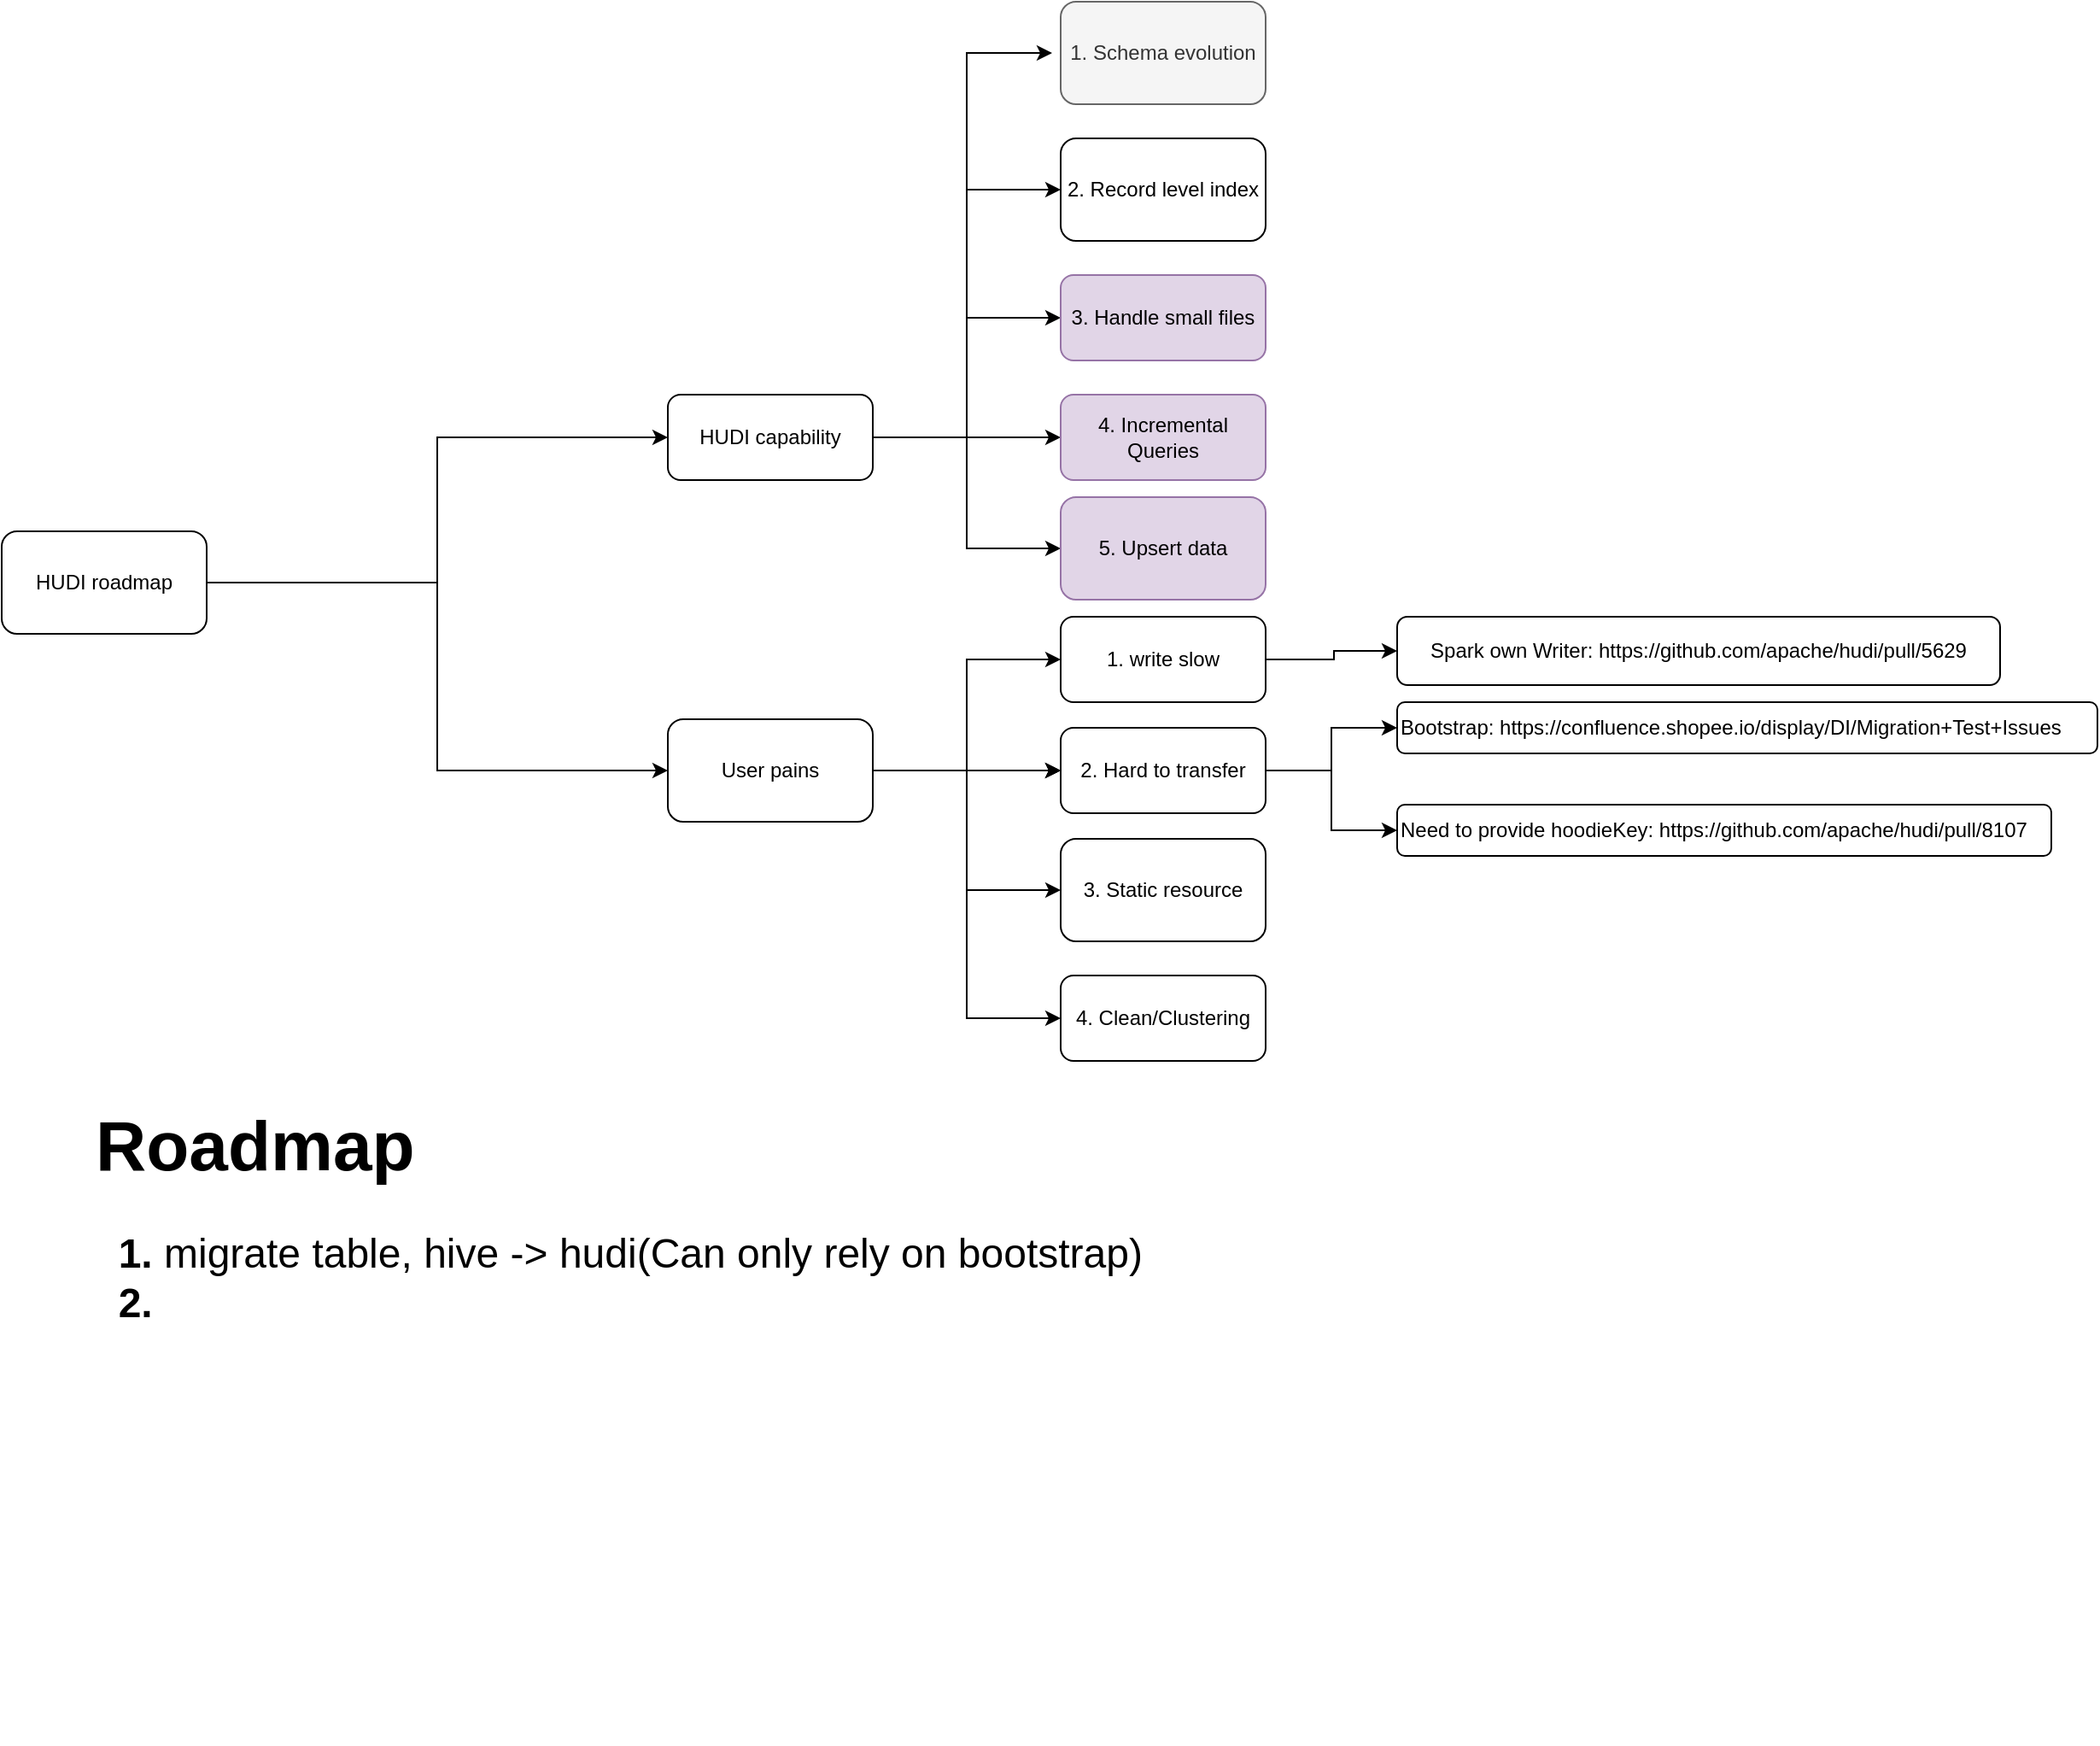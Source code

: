 <mxfile version="21.6.6" type="github">
  <diagram name="Page-1" id="R0FIyfisDtVrJZoIkp6r">
    <mxGraphModel dx="2133" dy="836" grid="1" gridSize="10" guides="1" tooltips="1" connect="1" arrows="1" fold="1" page="1" pageScale="1" pageWidth="827" pageHeight="1169" math="0" shadow="0">
      <root>
        <mxCell id="0" />
        <mxCell id="1" parent="0" />
        <mxCell id="d55Q-Z8V3TNJqYMnC0qO-3" value="" style="edgeStyle=orthogonalEdgeStyle;rounded=0;orthogonalLoop=1;jettySize=auto;html=1;entryX=0;entryY=0.5;entryDx=0;entryDy=0;" edge="1" parent="1" source="d55Q-Z8V3TNJqYMnC0qO-1" target="d55Q-Z8V3TNJqYMnC0qO-2">
          <mxGeometry relative="1" as="geometry" />
        </mxCell>
        <mxCell id="d55Q-Z8V3TNJqYMnC0qO-20" value="" style="edgeStyle=orthogonalEdgeStyle;rounded=0;orthogonalLoop=1;jettySize=auto;html=1;entryX=0;entryY=0.5;entryDx=0;entryDy=0;" edge="1" parent="1" source="d55Q-Z8V3TNJqYMnC0qO-1" target="d55Q-Z8V3TNJqYMnC0qO-19">
          <mxGeometry relative="1" as="geometry" />
        </mxCell>
        <mxCell id="d55Q-Z8V3TNJqYMnC0qO-1" value="HUDI roadmap" style="rounded=1;whiteSpace=wrap;html=1;" vertex="1" parent="1">
          <mxGeometry x="-220" y="350" width="120" height="60" as="geometry" />
        </mxCell>
        <mxCell id="d55Q-Z8V3TNJqYMnC0qO-7" value="" style="edgeStyle=orthogonalEdgeStyle;rounded=0;orthogonalLoop=1;jettySize=auto;html=1;entryX=0;entryY=0.5;entryDx=0;entryDy=0;exitX=1;exitY=0.5;exitDx=0;exitDy=0;" edge="1" parent="1">
          <mxGeometry relative="1" as="geometry">
            <mxPoint x="285" y="295" as="sourcePoint" />
            <mxPoint x="395" y="70" as="targetPoint" />
            <Array as="points">
              <mxPoint x="345" y="295" />
              <mxPoint x="345" y="70" />
            </Array>
          </mxGeometry>
        </mxCell>
        <mxCell id="d55Q-Z8V3TNJqYMnC0qO-9" value="" style="edgeStyle=orthogonalEdgeStyle;rounded=0;orthogonalLoop=1;jettySize=auto;html=1;entryX=0;entryY=0.5;entryDx=0;entryDy=0;" edge="1" parent="1" source="d55Q-Z8V3TNJqYMnC0qO-2" target="d55Q-Z8V3TNJqYMnC0qO-8">
          <mxGeometry relative="1" as="geometry" />
        </mxCell>
        <mxCell id="d55Q-Z8V3TNJqYMnC0qO-12" value="" style="edgeStyle=orthogonalEdgeStyle;rounded=0;orthogonalLoop=1;jettySize=auto;html=1;entryX=0;entryY=0.5;entryDx=0;entryDy=0;" edge="1" parent="1" source="d55Q-Z8V3TNJqYMnC0qO-2" target="d55Q-Z8V3TNJqYMnC0qO-11">
          <mxGeometry relative="1" as="geometry" />
        </mxCell>
        <mxCell id="d55Q-Z8V3TNJqYMnC0qO-14" value="" style="edgeStyle=orthogonalEdgeStyle;rounded=0;orthogonalLoop=1;jettySize=auto;html=1;entryX=0;entryY=0.5;entryDx=0;entryDy=0;" edge="1" parent="1" source="d55Q-Z8V3TNJqYMnC0qO-2" target="d55Q-Z8V3TNJqYMnC0qO-13">
          <mxGeometry relative="1" as="geometry" />
        </mxCell>
        <mxCell id="d55Q-Z8V3TNJqYMnC0qO-18" value="" style="edgeStyle=orthogonalEdgeStyle;rounded=0;orthogonalLoop=1;jettySize=auto;html=1;entryX=0;entryY=0.5;entryDx=0;entryDy=0;" edge="1" parent="1" source="d55Q-Z8V3TNJqYMnC0qO-2" target="d55Q-Z8V3TNJqYMnC0qO-17">
          <mxGeometry relative="1" as="geometry" />
        </mxCell>
        <mxCell id="d55Q-Z8V3TNJqYMnC0qO-2" value="HUDI capability" style="whiteSpace=wrap;html=1;rounded=1;" vertex="1" parent="1">
          <mxGeometry x="170" y="270" width="120" height="50" as="geometry" />
        </mxCell>
        <mxCell id="d55Q-Z8V3TNJqYMnC0qO-6" value="1. Schema evolution" style="whiteSpace=wrap;html=1;rounded=1;fillColor=#f5f5f5;fontColor=#333333;strokeColor=#666666;" vertex="1" parent="1">
          <mxGeometry x="400" y="40" width="120" height="60" as="geometry" />
        </mxCell>
        <mxCell id="d55Q-Z8V3TNJqYMnC0qO-8" value="2. Record level index" style="whiteSpace=wrap;html=1;rounded=1;" vertex="1" parent="1">
          <mxGeometry x="400" y="120" width="120" height="60" as="geometry" />
        </mxCell>
        <mxCell id="d55Q-Z8V3TNJqYMnC0qO-11" value="3. Handle small files" style="whiteSpace=wrap;html=1;rounded=1;fillColor=#e1d5e7;strokeColor=#9673a6;" vertex="1" parent="1">
          <mxGeometry x="400" y="200" width="120" height="50" as="geometry" />
        </mxCell>
        <mxCell id="d55Q-Z8V3TNJqYMnC0qO-13" value="4. Incremental Queries" style="whiteSpace=wrap;html=1;rounded=1;fillColor=#e1d5e7;strokeColor=#9673a6;" vertex="1" parent="1">
          <mxGeometry x="400" y="270" width="120" height="50" as="geometry" />
        </mxCell>
        <mxCell id="d55Q-Z8V3TNJqYMnC0qO-17" value="5. Upsert data" style="whiteSpace=wrap;html=1;rounded=1;fillColor=#e1d5e7;strokeColor=#9673a6;" vertex="1" parent="1">
          <mxGeometry x="400" y="330" width="120" height="60" as="geometry" />
        </mxCell>
        <mxCell id="d55Q-Z8V3TNJqYMnC0qO-22" value="" style="edgeStyle=orthogonalEdgeStyle;rounded=0;orthogonalLoop=1;jettySize=auto;html=1;entryX=0;entryY=0.5;entryDx=0;entryDy=0;" edge="1" parent="1" source="d55Q-Z8V3TNJqYMnC0qO-19" target="d55Q-Z8V3TNJqYMnC0qO-21">
          <mxGeometry relative="1" as="geometry" />
        </mxCell>
        <mxCell id="d55Q-Z8V3TNJqYMnC0qO-24" value="" style="edgeStyle=orthogonalEdgeStyle;rounded=0;orthogonalLoop=1;jettySize=auto;html=1;" edge="1" parent="1" source="d55Q-Z8V3TNJqYMnC0qO-19" target="d55Q-Z8V3TNJqYMnC0qO-23">
          <mxGeometry relative="1" as="geometry" />
        </mxCell>
        <mxCell id="d55Q-Z8V3TNJqYMnC0qO-25" value="" style="edgeStyle=orthogonalEdgeStyle;rounded=0;orthogonalLoop=1;jettySize=auto;html=1;" edge="1" parent="1" source="d55Q-Z8V3TNJqYMnC0qO-19" target="d55Q-Z8V3TNJqYMnC0qO-23">
          <mxGeometry relative="1" as="geometry" />
        </mxCell>
        <mxCell id="d55Q-Z8V3TNJqYMnC0qO-26" value="" style="edgeStyle=orthogonalEdgeStyle;rounded=0;orthogonalLoop=1;jettySize=auto;html=1;" edge="1" parent="1" source="d55Q-Z8V3TNJqYMnC0qO-19" target="d55Q-Z8V3TNJqYMnC0qO-23">
          <mxGeometry relative="1" as="geometry" />
        </mxCell>
        <mxCell id="d55Q-Z8V3TNJqYMnC0qO-28" value="" style="edgeStyle=orthogonalEdgeStyle;rounded=0;orthogonalLoop=1;jettySize=auto;html=1;entryX=0;entryY=0.5;entryDx=0;entryDy=0;exitX=1;exitY=0.5;exitDx=0;exitDy=0;" edge="1" parent="1" source="d55Q-Z8V3TNJqYMnC0qO-19" target="d55Q-Z8V3TNJqYMnC0qO-27">
          <mxGeometry relative="1" as="geometry" />
        </mxCell>
        <mxCell id="d55Q-Z8V3TNJqYMnC0qO-43" style="edgeStyle=orthogonalEdgeStyle;rounded=0;orthogonalLoop=1;jettySize=auto;html=1;entryX=0;entryY=0.5;entryDx=0;entryDy=0;" edge="1" parent="1" source="d55Q-Z8V3TNJqYMnC0qO-19" target="d55Q-Z8V3TNJqYMnC0qO-42">
          <mxGeometry relative="1" as="geometry" />
        </mxCell>
        <mxCell id="d55Q-Z8V3TNJqYMnC0qO-19" value="User pains" style="whiteSpace=wrap;html=1;rounded=1;" vertex="1" parent="1">
          <mxGeometry x="170" y="460" width="120" height="60" as="geometry" />
        </mxCell>
        <mxCell id="d55Q-Z8V3TNJqYMnC0qO-39" value="" style="edgeStyle=orthogonalEdgeStyle;rounded=0;orthogonalLoop=1;jettySize=auto;html=1;entryX=0;entryY=0.5;entryDx=0;entryDy=0;" edge="1" parent="1" source="d55Q-Z8V3TNJqYMnC0qO-21" target="d55Q-Z8V3TNJqYMnC0qO-38">
          <mxGeometry relative="1" as="geometry">
            <mxPoint x="590" y="425" as="targetPoint" />
            <Array as="points">
              <mxPoint x="560" y="425" />
              <mxPoint x="560" y="420" />
            </Array>
          </mxGeometry>
        </mxCell>
        <mxCell id="d55Q-Z8V3TNJqYMnC0qO-46" value="" style="edgeStyle=orthogonalEdgeStyle;rounded=0;orthogonalLoop=1;jettySize=auto;html=1;exitX=1;exitY=0.5;exitDx=0;exitDy=0;" edge="1" parent="1" source="d55Q-Z8V3TNJqYMnC0qO-23" target="d55Q-Z8V3TNJqYMnC0qO-45">
          <mxGeometry relative="1" as="geometry" />
        </mxCell>
        <mxCell id="d55Q-Z8V3TNJqYMnC0qO-21" value="1. write slow" style="whiteSpace=wrap;html=1;rounded=1;" vertex="1" parent="1">
          <mxGeometry x="400" y="400" width="120" height="50" as="geometry" />
        </mxCell>
        <mxCell id="d55Q-Z8V3TNJqYMnC0qO-41" value="" style="edgeStyle=orthogonalEdgeStyle;rounded=0;orthogonalLoop=1;jettySize=auto;html=1;" edge="1" parent="1" source="d55Q-Z8V3TNJqYMnC0qO-23" target="d55Q-Z8V3TNJqYMnC0qO-40">
          <mxGeometry relative="1" as="geometry" />
        </mxCell>
        <mxCell id="d55Q-Z8V3TNJqYMnC0qO-23" value="2. Hard to transfer" style="whiteSpace=wrap;html=1;rounded=1;" vertex="1" parent="1">
          <mxGeometry x="400" y="465" width="120" height="50" as="geometry" />
        </mxCell>
        <mxCell id="d55Q-Z8V3TNJqYMnC0qO-27" value="3. Static resource" style="whiteSpace=wrap;html=1;rounded=1;" vertex="1" parent="1">
          <mxGeometry x="400" y="530" width="120" height="60" as="geometry" />
        </mxCell>
        <mxCell id="d55Q-Z8V3TNJqYMnC0qO-38" value="Spark own Writer: https://github.com/apache/hudi/pull/5629" style="whiteSpace=wrap;html=1;rounded=1;" vertex="1" parent="1">
          <mxGeometry x="597" y="400" width="353" height="40" as="geometry" />
        </mxCell>
        <mxCell id="d55Q-Z8V3TNJqYMnC0qO-40" value="Bootstrap:&amp;nbsp;https://confluence.shopee.io/display/DI/Migration+Test+Issues" style="whiteSpace=wrap;html=1;rounded=1;align=left;" vertex="1" parent="1">
          <mxGeometry x="597" y="450" width="410" height="30" as="geometry" />
        </mxCell>
        <mxCell id="d55Q-Z8V3TNJqYMnC0qO-42" value="4. Clean/Clustering" style="whiteSpace=wrap;html=1;rounded=1;" vertex="1" parent="1">
          <mxGeometry x="400" y="610" width="120" height="50" as="geometry" />
        </mxCell>
        <mxCell id="d55Q-Z8V3TNJqYMnC0qO-45" value="Need to provide hoodieKey:&amp;nbsp;https://github.com/apache/hudi/pull/8107" style="whiteSpace=wrap;html=1;rounded=1;align=left;" vertex="1" parent="1">
          <mxGeometry x="597" y="510" width="383" height="30" as="geometry" />
        </mxCell>
        <mxCell id="d55Q-Z8V3TNJqYMnC0qO-48" value="&lt;h1&gt;&lt;span style=&quot;background-color: initial;&quot;&gt;&lt;font style=&quot;font-size: 41px;&quot;&gt;Roadmap&lt;/font&gt;&lt;/span&gt;&lt;/h1&gt;&lt;h1&gt;&lt;ol style=&quot;&quot;&gt;&lt;li&gt;&lt;span style=&quot;font-weight: 400;&quot;&gt;&lt;font style=&quot;font-size: 24px;&quot;&gt;migrate table, hive -&amp;gt; hudi(Can only rely on bootstrap)&lt;/font&gt;&lt;/span&gt;&lt;/li&gt;&lt;li&gt;&lt;span style=&quot;font-weight: 400;&quot;&gt;&lt;font style=&quot;font-size: 24px;&quot;&gt;&lt;br&gt;&lt;/font&gt;&lt;/span&gt;&lt;/li&gt;&lt;/ol&gt;&lt;/h1&gt;" style="text;html=1;strokeColor=none;fillColor=none;spacing=5;spacingTop=-20;whiteSpace=wrap;overflow=hidden;rounded=0;" vertex="1" parent="1">
          <mxGeometry x="-170" y="680" width="1100" height="380" as="geometry" />
        </mxCell>
      </root>
    </mxGraphModel>
  </diagram>
</mxfile>
